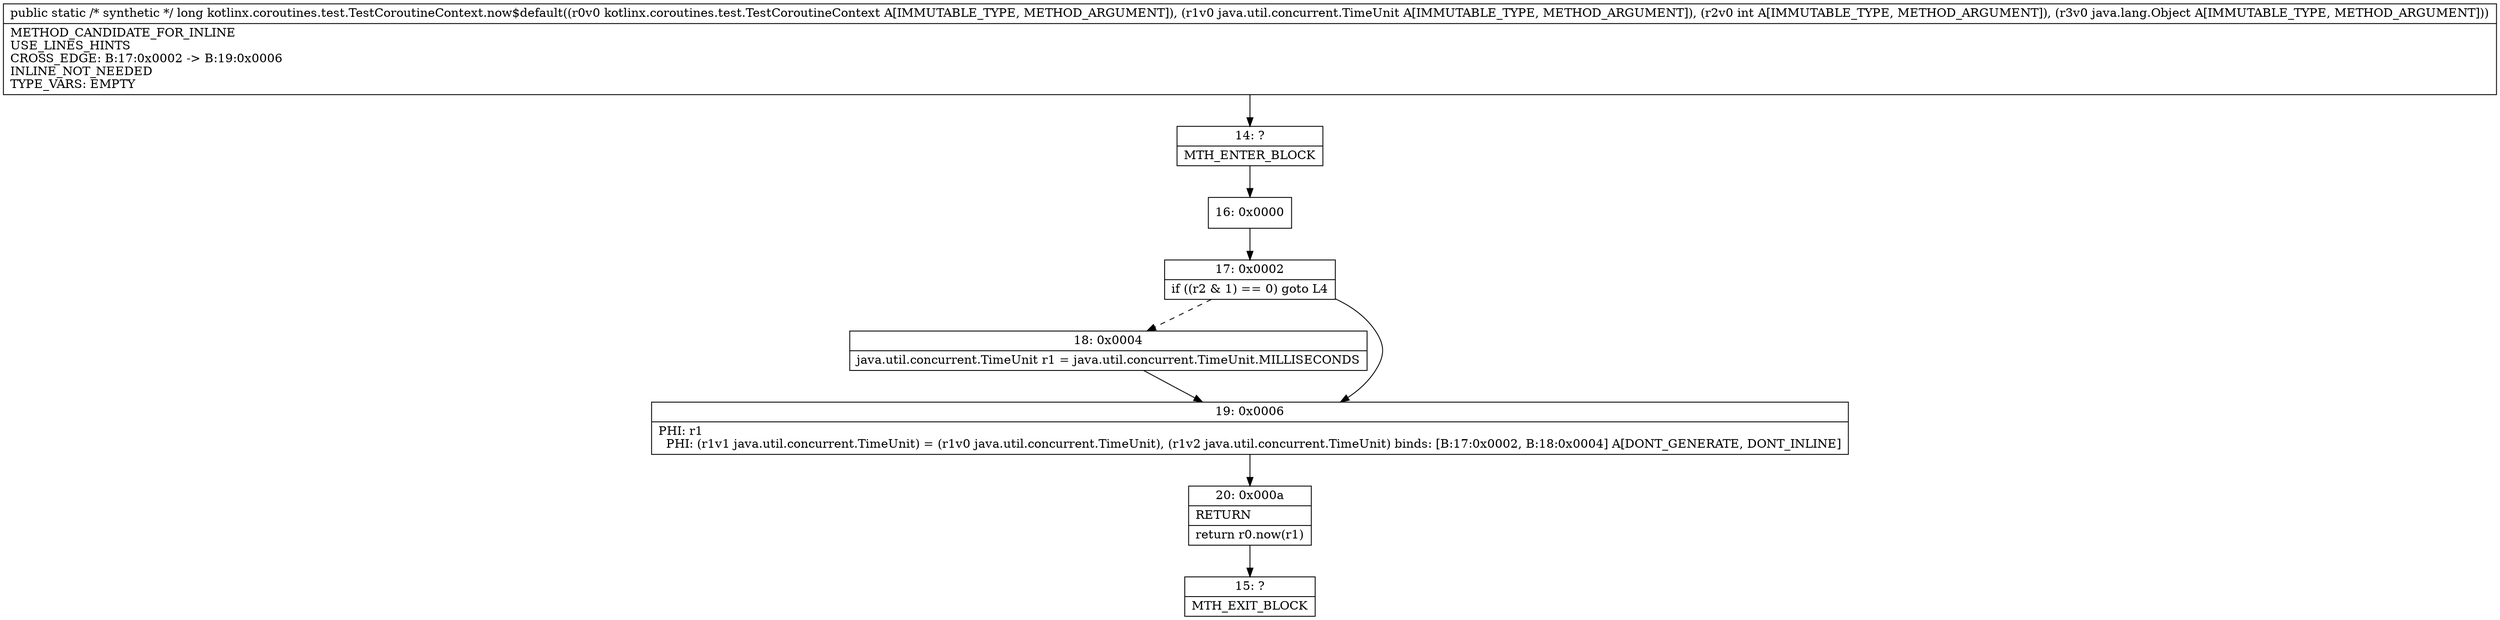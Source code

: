 digraph "CFG forkotlinx.coroutines.test.TestCoroutineContext.now$default(Lkotlinx\/coroutines\/test\/TestCoroutineContext;Ljava\/util\/concurrent\/TimeUnit;ILjava\/lang\/Object;)J" {
Node_14 [shape=record,label="{14\:\ ?|MTH_ENTER_BLOCK\l}"];
Node_16 [shape=record,label="{16\:\ 0x0000}"];
Node_17 [shape=record,label="{17\:\ 0x0002|if ((r2 & 1) == 0) goto L4\l}"];
Node_18 [shape=record,label="{18\:\ 0x0004|java.util.concurrent.TimeUnit r1 = java.util.concurrent.TimeUnit.MILLISECONDS\l}"];
Node_19 [shape=record,label="{19\:\ 0x0006|PHI: r1 \l  PHI: (r1v1 java.util.concurrent.TimeUnit) = (r1v0 java.util.concurrent.TimeUnit), (r1v2 java.util.concurrent.TimeUnit) binds: [B:17:0x0002, B:18:0x0004] A[DONT_GENERATE, DONT_INLINE]\l}"];
Node_20 [shape=record,label="{20\:\ 0x000a|RETURN\l|return r0.now(r1)\l}"];
Node_15 [shape=record,label="{15\:\ ?|MTH_EXIT_BLOCK\l}"];
MethodNode[shape=record,label="{public static \/* synthetic *\/ long kotlinx.coroutines.test.TestCoroutineContext.now$default((r0v0 kotlinx.coroutines.test.TestCoroutineContext A[IMMUTABLE_TYPE, METHOD_ARGUMENT]), (r1v0 java.util.concurrent.TimeUnit A[IMMUTABLE_TYPE, METHOD_ARGUMENT]), (r2v0 int A[IMMUTABLE_TYPE, METHOD_ARGUMENT]), (r3v0 java.lang.Object A[IMMUTABLE_TYPE, METHOD_ARGUMENT]))  | METHOD_CANDIDATE_FOR_INLINE\lUSE_LINES_HINTS\lCROSS_EDGE: B:17:0x0002 \-\> B:19:0x0006\lINLINE_NOT_NEEDED\lTYPE_VARS: EMPTY\l}"];
MethodNode -> Node_14;Node_14 -> Node_16;
Node_16 -> Node_17;
Node_17 -> Node_18[style=dashed];
Node_17 -> Node_19;
Node_18 -> Node_19;
Node_19 -> Node_20;
Node_20 -> Node_15;
}

